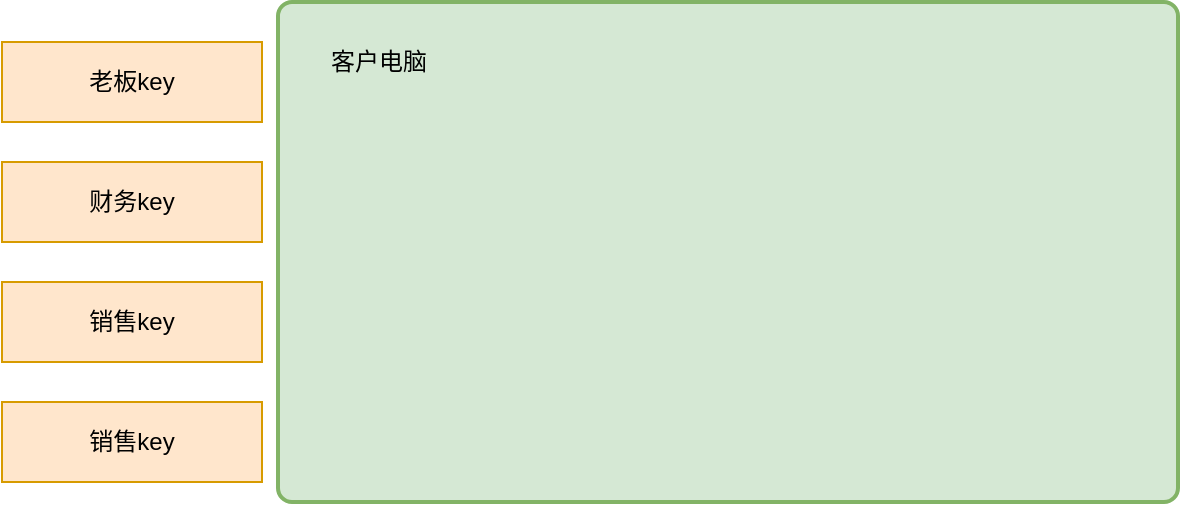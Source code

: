 <mxfile version="10.8.1" type="github"><diagram id="uhfMRvXTDgTwD-9rQZQF" name="第 1 页"><mxGraphModel dx="840" dy="484" grid="1" gridSize="10" guides="1" tooltips="1" connect="1" arrows="1" fold="1" page="1" pageScale="1" pageWidth="827" pageHeight="1169" math="0" shadow="0"><root><mxCell id="0"/><mxCell id="1" parent="0"/><mxCell id="tCKRQflJvhc4aiZ4NZTe-4" value="" style="rounded=1;whiteSpace=wrap;html=1;absoluteArcSize=1;arcSize=14;strokeWidth=2;labelBackgroundColor=#FF3399;fillColor=#d5e8d4;strokeColor=#82b366;" vertex="1" parent="1"><mxGeometry x="188" y="400" width="450" height="250" as="geometry"/></mxCell><mxCell id="tCKRQflJvhc4aiZ4NZTe-3" value="客户电脑" style="text;html=1;resizable=0;autosize=1;align=center;verticalAlign=middle;points=[];fillColor=none;strokeColor=none;rounded=0;" vertex="1" parent="1"><mxGeometry x="208" y="420" width="60" height="20" as="geometry"/></mxCell><mxCell id="tCKRQflJvhc4aiZ4NZTe-6" value="老板key" style="rounded=0;whiteSpace=wrap;html=1;labelBackgroundColor=none;fillColor=#ffe6cc;strokeColor=#d79b00;" vertex="1" parent="1"><mxGeometry x="50" y="420" width="130" height="40" as="geometry"/></mxCell><mxCell id="tCKRQflJvhc4aiZ4NZTe-7" value="财务key" style="rounded=0;whiteSpace=wrap;html=1;labelBackgroundColor=none;fillColor=#ffe6cc;strokeColor=#d79b00;" vertex="1" parent="1"><mxGeometry x="50" y="480" width="130" height="40" as="geometry"/></mxCell><mxCell id="tCKRQflJvhc4aiZ4NZTe-8" value="销售key" style="rounded=0;whiteSpace=wrap;html=1;labelBackgroundColor=none;fillColor=#ffe6cc;strokeColor=#d79b00;" vertex="1" parent="1"><mxGeometry x="50" y="540" width="130" height="40" as="geometry"/></mxCell><mxCell id="tCKRQflJvhc4aiZ4NZTe-9" value="销售key" style="rounded=0;whiteSpace=wrap;html=1;labelBackgroundColor=none;fillColor=#ffe6cc;strokeColor=#d79b00;" vertex="1" parent="1"><mxGeometry x="50" y="600" width="130" height="40" as="geometry"/></mxCell></root></mxGraphModel></diagram></mxfile>